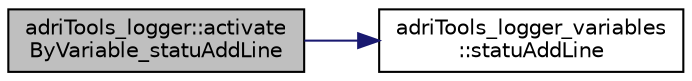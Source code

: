 digraph "adriTools_logger::activateByVariable_statuAddLine"
{
 // LATEX_PDF_SIZE
  edge [fontname="Helvetica",fontsize="10",labelfontname="Helvetica",labelfontsize="10"];
  node [fontname="Helvetica",fontsize="10",shape=record];
  rankdir="LR";
  Node1 [label="adriTools_logger::activate\lByVariable_statuAddLine",height=0.2,width=0.4,color="black", fillcolor="grey75", style="filled", fontcolor="black",tooltip="obtenir si la region peut \"littlefs\""];
  Node1 -> Node2 [color="midnightblue",fontsize="10",style="solid",fontname="Helvetica"];
  Node2 [label="adriTools_logger_variables\l::statuAddLine",height=0.2,width=0.4,color="black", fillcolor="white", style="filled",URL="$classadri_tools__logger__variables.html#adfee290344d9b55f773edd8228b339f4",tooltip="get the value of _addLine"];
}
